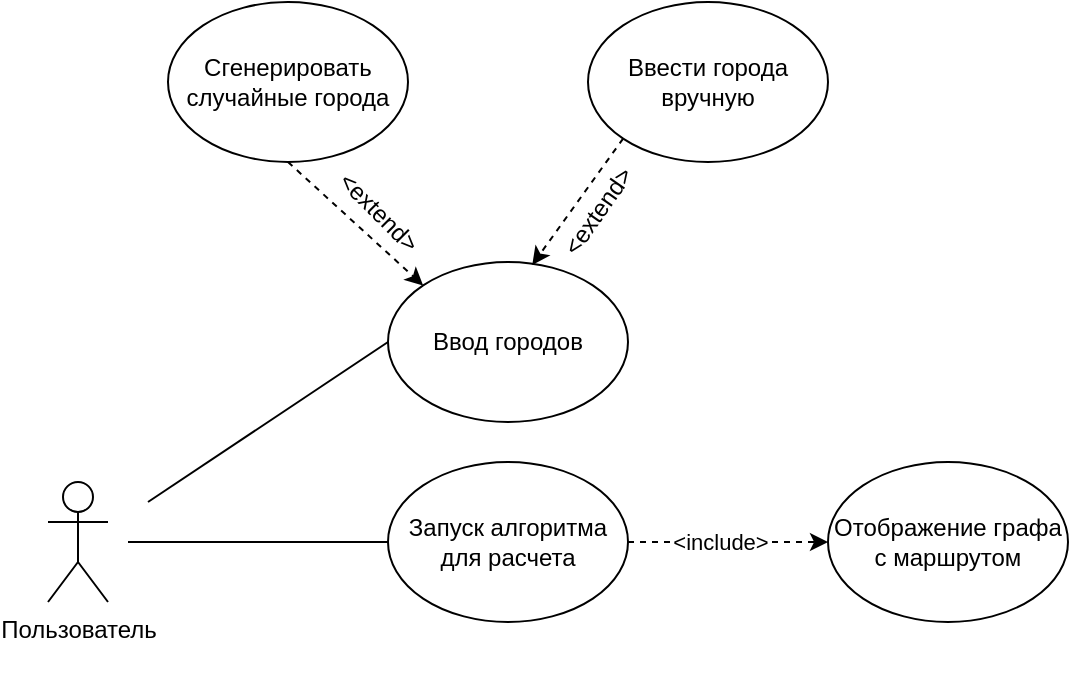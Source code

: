 <mxfile version="26.2.14">
  <diagram name="Страница — 1" id="VyiUVduKPw6NLFhmFpfm">
    <mxGraphModel dx="3727" dy="1534" grid="1" gridSize="10" guides="1" tooltips="1" connect="1" arrows="1" fold="1" page="1" pageScale="1" pageWidth="1169" pageHeight="827" math="0" shadow="0">
      <root>
        <mxCell id="0" />
        <mxCell id="1" parent="0" />
        <mxCell id="Tn00hhb-muNHMIPBsEzj-2" value="Пользователь&lt;div&gt;&lt;br&gt;&lt;/div&gt;" style="shape=umlActor;verticalLabelPosition=bottom;verticalAlign=top;html=1;outlineConnect=0;" vertex="1" parent="1">
          <mxGeometry x="-2000" y="100" width="30" height="60" as="geometry" />
        </mxCell>
        <mxCell id="Tn00hhb-muNHMIPBsEzj-39" style="edgeStyle=orthogonalEdgeStyle;rounded=0;orthogonalLoop=1;jettySize=auto;html=1;exitX=1;exitY=0.5;exitDx=0;exitDy=0;entryX=0;entryY=0.5;entryDx=0;entryDy=0;dashed=1;" edge="1" parent="1" source="Tn00hhb-muNHMIPBsEzj-23" target="Tn00hhb-muNHMIPBsEzj-36">
          <mxGeometry relative="1" as="geometry" />
        </mxCell>
        <mxCell id="Tn00hhb-muNHMIPBsEzj-40" value="&amp;lt;include&amp;gt;" style="edgeLabel;html=1;align=center;verticalAlign=middle;resizable=0;points=[];" vertex="1" connectable="0" parent="Tn00hhb-muNHMIPBsEzj-39">
          <mxGeometry x="-0.236" relative="1" as="geometry">
            <mxPoint x="8" as="offset" />
          </mxGeometry>
        </mxCell>
        <mxCell id="Tn00hhb-muNHMIPBsEzj-23" value="Запуск алгоритма для расчета" style="ellipse;whiteSpace=wrap;html=1;" vertex="1" parent="1">
          <mxGeometry x="-1830" y="90" width="120" height="80" as="geometry" />
        </mxCell>
        <mxCell id="Tn00hhb-muNHMIPBsEzj-24" value="" style="endArrow=none;html=1;rounded=0;entryX=0;entryY=0.5;entryDx=0;entryDy=0;" edge="1" parent="1" target="Tn00hhb-muNHMIPBsEzj-23">
          <mxGeometry width="50" height="50" relative="1" as="geometry">
            <mxPoint x="-1960" y="130" as="sourcePoint" />
            <mxPoint x="-1850" y="170" as="targetPoint" />
          </mxGeometry>
        </mxCell>
        <mxCell id="Tn00hhb-muNHMIPBsEzj-25" value="Ввод городов" style="ellipse;whiteSpace=wrap;html=1;" vertex="1" parent="1">
          <mxGeometry x="-1830" y="-10" width="120" height="80" as="geometry" />
        </mxCell>
        <mxCell id="Tn00hhb-muNHMIPBsEzj-26" value="Ввести города вручную" style="ellipse;whiteSpace=wrap;html=1;" vertex="1" parent="1">
          <mxGeometry x="-1730" y="-140" width="120" height="80" as="geometry" />
        </mxCell>
        <mxCell id="Tn00hhb-muNHMIPBsEzj-27" value="Сгенерировать случайные города" style="ellipse;whiteSpace=wrap;html=1;" vertex="1" parent="1">
          <mxGeometry x="-1940" y="-140" width="120" height="80" as="geometry" />
        </mxCell>
        <mxCell id="Tn00hhb-muNHMIPBsEzj-29" value="" style="endArrow=classic;html=1;rounded=0;exitX=0.5;exitY=1;exitDx=0;exitDy=0;entryX=0;entryY=0;entryDx=0;entryDy=0;dashed=1;" edge="1" parent="1" source="Tn00hhb-muNHMIPBsEzj-27" target="Tn00hhb-muNHMIPBsEzj-25">
          <mxGeometry width="50" height="50" relative="1" as="geometry">
            <mxPoint x="-1520" y="100" as="sourcePoint" />
            <mxPoint x="-1470" y="50" as="targetPoint" />
          </mxGeometry>
        </mxCell>
        <mxCell id="Tn00hhb-muNHMIPBsEzj-31" value="" style="endArrow=classic;html=1;rounded=0;exitX=0;exitY=1;exitDx=0;exitDy=0;entryX=0.601;entryY=0.018;entryDx=0;entryDy=0;entryPerimeter=0;dashed=1;" edge="1" parent="1" source="Tn00hhb-muNHMIPBsEzj-26" target="Tn00hhb-muNHMIPBsEzj-25">
          <mxGeometry width="50" height="50" relative="1" as="geometry">
            <mxPoint x="-1520" y="100" as="sourcePoint" />
            <mxPoint x="-1470" y="50" as="targetPoint" />
          </mxGeometry>
        </mxCell>
        <mxCell id="Tn00hhb-muNHMIPBsEzj-32" value="&amp;lt;extend&amp;gt;" style="text;html=1;align=center;verticalAlign=middle;resizable=0;points=[];autosize=1;strokeColor=none;fillColor=none;rotation=45;" vertex="1" parent="1">
          <mxGeometry x="-1870" y="-50" width="70" height="30" as="geometry" />
        </mxCell>
        <mxCell id="Tn00hhb-muNHMIPBsEzj-34" value="&amp;lt;extend&amp;gt;" style="text;html=1;align=center;verticalAlign=middle;resizable=0;points=[];autosize=1;strokeColor=none;fillColor=none;rotation=-55;" vertex="1" parent="1">
          <mxGeometry x="-1760" y="-50" width="70" height="30" as="geometry" />
        </mxCell>
        <mxCell id="Tn00hhb-muNHMIPBsEzj-35" value="" style="endArrow=none;html=1;rounded=0;entryX=0;entryY=0.5;entryDx=0;entryDy=0;" edge="1" parent="1" target="Tn00hhb-muNHMIPBsEzj-25">
          <mxGeometry width="50" height="50" relative="1" as="geometry">
            <mxPoint x="-1950" y="110" as="sourcePoint" />
            <mxPoint x="-1370" y="170" as="targetPoint" />
          </mxGeometry>
        </mxCell>
        <mxCell id="Tn00hhb-muNHMIPBsEzj-36" value="Отображение графа с маршрутом" style="ellipse;whiteSpace=wrap;html=1;" vertex="1" parent="1">
          <mxGeometry x="-1610" y="90" width="120" height="80" as="geometry" />
        </mxCell>
      </root>
    </mxGraphModel>
  </diagram>
</mxfile>
